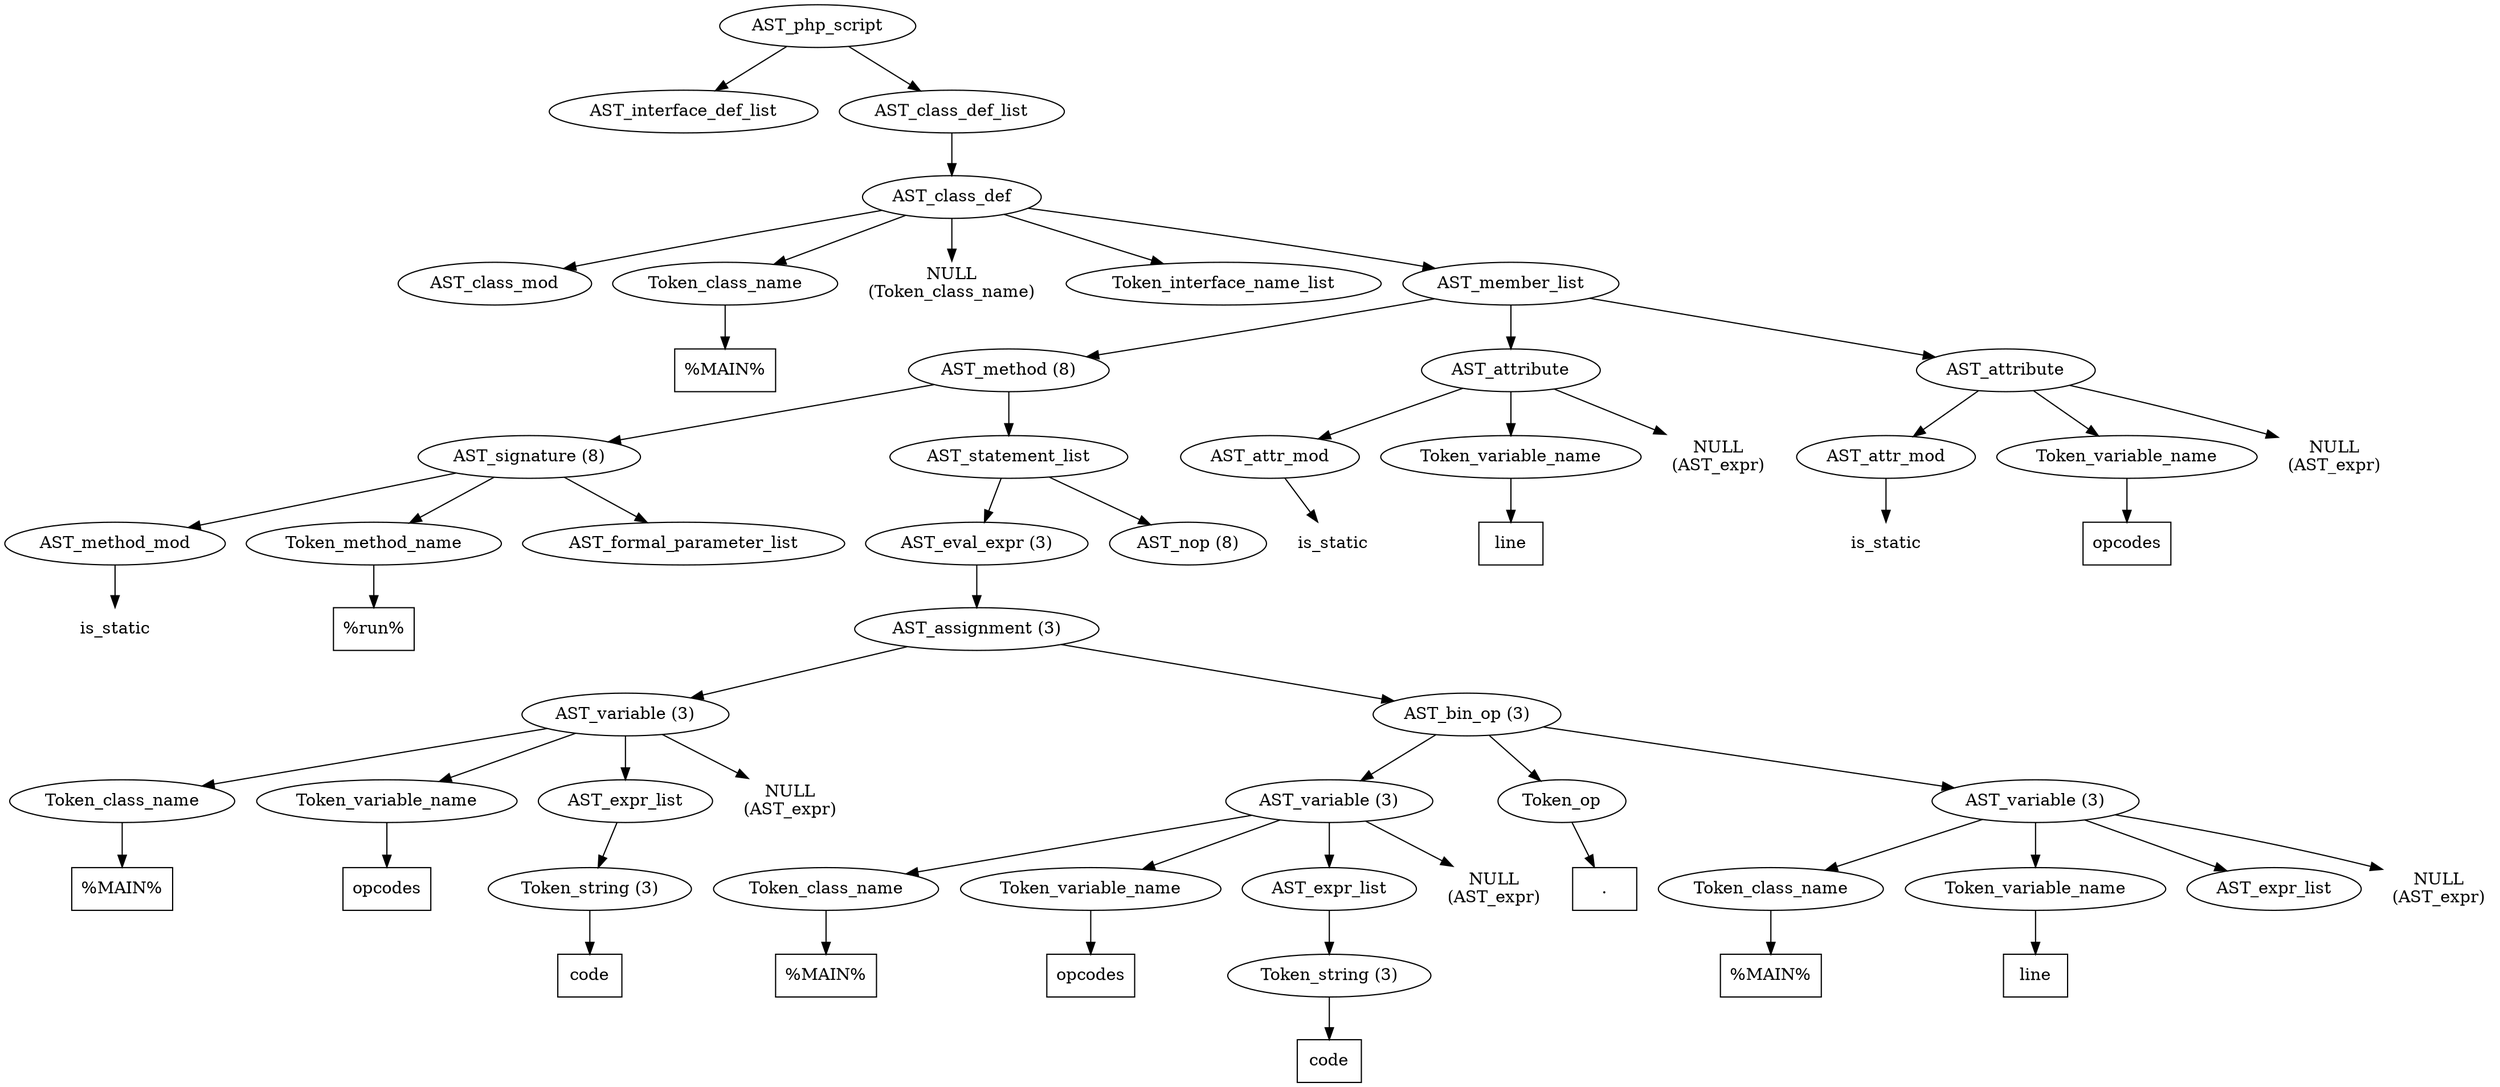 /*
 * AST in dot format generated by phc -- the PHP compiler
 */

digraph AST {
node_0 [label="AST_php_script"];
node_1 [label="AST_interface_def_list"];
node_2 [label="AST_class_def_list"];
node_3 [label="AST_class_def"];
node_4 [label="AST_class_mod"];
node_5 [label="Token_class_name"];
node_6 [label="%MAIN%", shape=box]
node_5 -> node_6;
node_7 [label="NULL\n(Token_class_name)", shape=plaintext]
node_8 [label="Token_interface_name_list"];
node_9 [label="AST_member_list"];
node_10 [label="AST_method (8)"];
node_11 [label="AST_signature (8)"];
node_12 [label="AST_method_mod"];
node_13 [label="is_static", shape=plaintext]
node_12 -> node_13;
node_14 [label="Token_method_name"];
node_15 [label="%run%", shape=box]
node_14 -> node_15;
node_16 [label="AST_formal_parameter_list"];
node_11 -> node_16;
node_11 -> node_14;
node_11 -> node_12;
node_17 [label="AST_statement_list"];
node_18 [label="AST_eval_expr (3)"];
node_19 [label="AST_assignment (3)"];
node_20 [label="AST_variable (3)"];
node_21 [label="Token_class_name"];
node_22 [label="%MAIN%", shape=box]
node_21 -> node_22;
node_23 [label="Token_variable_name"];
node_24 [label="opcodes", shape=box]
node_23 -> node_24;
node_25 [label="AST_expr_list"];
node_26 [label="Token_string (3)"];
node_27 [label="code", shape=box]
node_26 -> node_27;
node_25 -> node_26;
node_28 [label="NULL\n(AST_expr)", shape=plaintext]
node_20 -> node_28;
node_20 -> node_25;
node_20 -> node_23;
node_20 -> node_21;
node_29 [label="AST_bin_op (3)"];
node_30 [label="AST_variable (3)"];
node_31 [label="Token_class_name"];
node_32 [label="%MAIN%", shape=box]
node_31 -> node_32;
node_33 [label="Token_variable_name"];
node_34 [label="opcodes", shape=box]
node_33 -> node_34;
node_35 [label="AST_expr_list"];
node_36 [label="Token_string (3)"];
node_37 [label="code", shape=box]
node_36 -> node_37;
node_35 -> node_36;
node_38 [label="NULL\n(AST_expr)", shape=plaintext]
node_30 -> node_38;
node_30 -> node_35;
node_30 -> node_33;
node_30 -> node_31;
node_39 [label="Token_op"];
node_40 [label=".", shape=box]
node_39 -> node_40;
node_41 [label="AST_variable (3)"];
node_42 [label="Token_class_name"];
node_43 [label="%MAIN%", shape=box]
node_42 -> node_43;
node_44 [label="Token_variable_name"];
node_45 [label="line", shape=box]
node_44 -> node_45;
node_46 [label="AST_expr_list"];
node_47 [label="NULL\n(AST_expr)", shape=plaintext]
node_41 -> node_47;
node_41 -> node_46;
node_41 -> node_44;
node_41 -> node_42;
node_29 -> node_41;
node_29 -> node_39;
node_29 -> node_30;
node_19 -> node_29;
node_19 -> node_20;
node_18 -> node_19;
node_48 [label="AST_nop (8)"];
node_17 -> node_48;
node_17 -> node_18;
node_10 -> node_17;
node_10 -> node_11;
node_49 [label="AST_attribute"];
node_50 [label="AST_attr_mod"];
node_51 [label="is_static", shape=plaintext]
node_50 -> node_51;
node_52 [label="Token_variable_name"];
node_53 [label="line", shape=box]
node_52 -> node_53;
node_54 [label="NULL\n(AST_expr)", shape=plaintext]
node_49 -> node_54;
node_49 -> node_52;
node_49 -> node_50;
node_55 [label="AST_attribute"];
node_56 [label="AST_attr_mod"];
node_57 [label="is_static", shape=plaintext]
node_56 -> node_57;
node_58 [label="Token_variable_name"];
node_59 [label="opcodes", shape=box]
node_58 -> node_59;
node_60 [label="NULL\n(AST_expr)", shape=plaintext]
node_55 -> node_60;
node_55 -> node_58;
node_55 -> node_56;
node_9 -> node_55;
node_9 -> node_49;
node_9 -> node_10;
node_3 -> node_9;
node_3 -> node_8;
node_3 -> node_7;
node_3 -> node_5;
node_3 -> node_4;
node_2 -> node_3;
node_0 -> node_2;
node_0 -> node_1;
}
